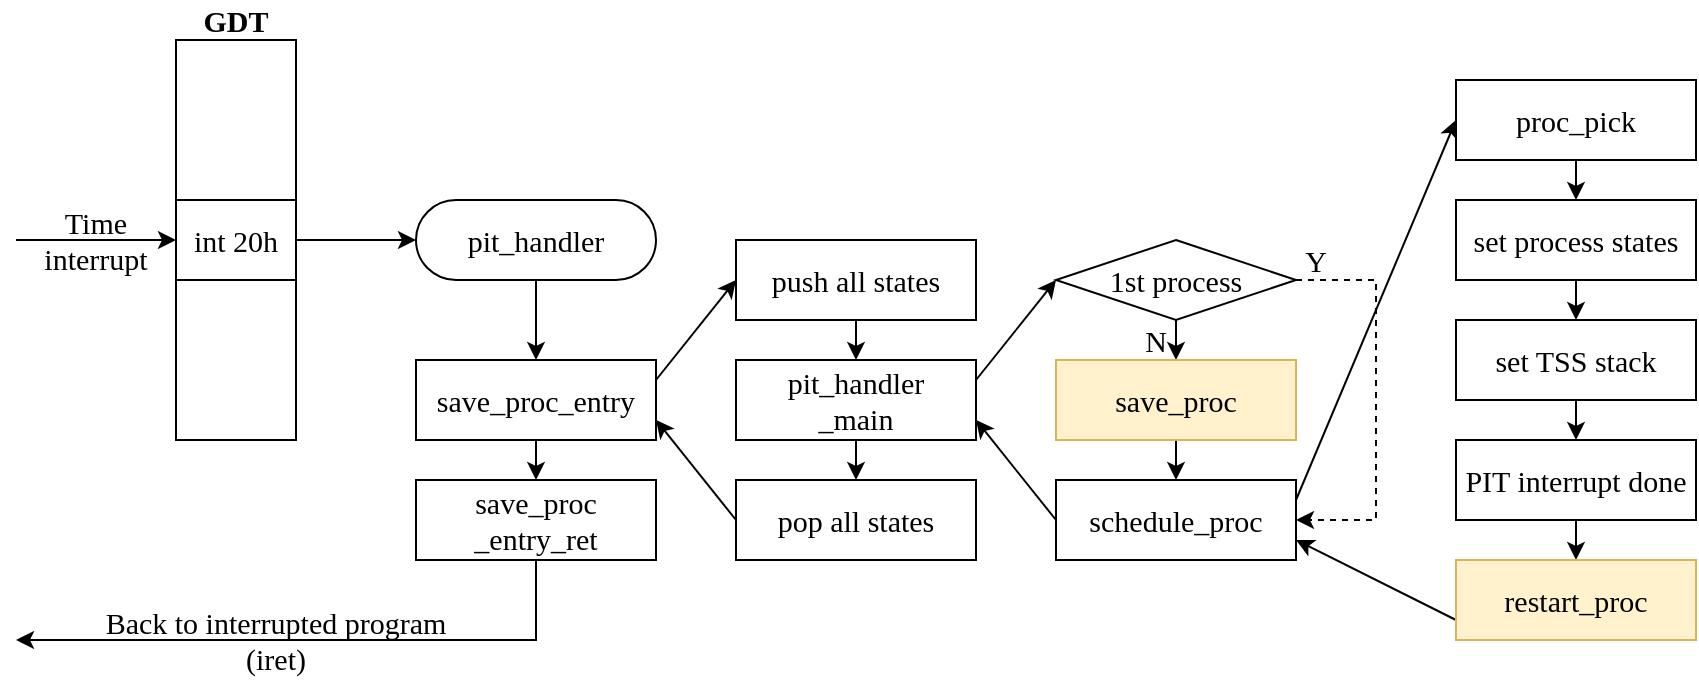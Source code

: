<mxfile version="10.6.7" type="device"><diagram id="gxmDiwP2fdaBCCcW-kg7" name="management"><mxGraphModel dx="1067" dy="696" grid="1" gridSize="10" guides="1" tooltips="1" connect="1" arrows="1" fold="1" page="1" pageScale="1" pageWidth="827" pageHeight="1169" math="0" shadow="0"><root><mxCell id="0"/><mxCell id="1" parent="0"/><mxCell id="m3k4GuOxBdmSoiWD5nDp-19" style="edgeStyle=orthogonalEdgeStyle;rounded=0;orthogonalLoop=1;jettySize=auto;html=1;exitX=0.5;exitY=1;exitDx=0;exitDy=0;fontSize=15;fontFamily=Georgia;" parent="1" source="m3k4GuOxBdmSoiWD5nDp-2" target="m3k4GuOxBdmSoiWD5nDp-12" edge="1"><mxGeometry relative="1" as="geometry"/></mxCell><mxCell id="m3k4GuOxBdmSoiWD5nDp-2" value="pit_handler" style="rounded=1;whiteSpace=wrap;html=1;arcSize=50;fontSize=15;fontFamily=Georgia;" parent="1" vertex="1"><mxGeometry x="360" y="160" width="120" height="40" as="geometry"/></mxCell><mxCell id="m3k4GuOxBdmSoiWD5nDp-10" style="edgeStyle=orthogonalEdgeStyle;rounded=0;orthogonalLoop=1;jettySize=auto;html=1;exitX=1;exitY=0.5;exitDx=0;exitDy=0;entryX=0;entryY=0.5;entryDx=0;entryDy=0;fontSize=15;fontFamily=Georgia;" parent="1" source="m3k4GuOxBdmSoiWD5nDp-3" target="m3k4GuOxBdmSoiWD5nDp-2" edge="1"><mxGeometry relative="1" as="geometry"/></mxCell><mxCell id="m3k4GuOxBdmSoiWD5nDp-3" value="int 20h" style="rounded=0;whiteSpace=wrap;html=1;fontSize=15;fontFamily=Georgia;" parent="1" vertex="1"><mxGeometry x="240" y="160" width="60" height="40" as="geometry"/></mxCell><mxCell id="m3k4GuOxBdmSoiWD5nDp-4" value="" style="rounded=0;whiteSpace=wrap;html=1;fontSize=15;fontFamily=Georgia;" parent="1" vertex="1"><mxGeometry x="240" y="200" width="60" height="80" as="geometry"/></mxCell><mxCell id="m3k4GuOxBdmSoiWD5nDp-5" value="" style="rounded=0;whiteSpace=wrap;html=1;fontSize=15;fontFamily=Georgia;" parent="1" vertex="1"><mxGeometry x="240" y="80" width="60" height="80" as="geometry"/></mxCell><mxCell id="m3k4GuOxBdmSoiWD5nDp-6" value="Time&lt;br style=&quot;font-size: 15px;&quot;&gt;interrupt" style="text;html=1;strokeColor=none;fillColor=none;align=center;verticalAlign=middle;whiteSpace=wrap;rounded=0;fontSize=15;fontFamily=Georgia;" parent="1" vertex="1"><mxGeometry x="160" y="170" width="80" height="20" as="geometry"/></mxCell><mxCell id="m3k4GuOxBdmSoiWD5nDp-7" value="" style="endArrow=classic;html=1;entryX=0;entryY=0.5;entryDx=0;entryDy=0;fontSize=15;fontFamily=Georgia;" parent="1" target="m3k4GuOxBdmSoiWD5nDp-3" edge="1"><mxGeometry width="50" height="50" relative="1" as="geometry"><mxPoint x="160" y="180" as="sourcePoint"/><mxPoint x="200" y="220" as="targetPoint"/></mxGeometry></mxCell><mxCell id="m3k4GuOxBdmSoiWD5nDp-9" value="GDT" style="text;html=1;strokeColor=none;fillColor=none;align=center;verticalAlign=middle;whiteSpace=wrap;rounded=0;fontStyle=1;fontSize=15;fontFamily=Georgia;" parent="1" vertex="1"><mxGeometry x="240" y="60" width="60" height="20" as="geometry"/></mxCell><mxCell id="m3k4GuOxBdmSoiWD5nDp-20" style="rounded=0;orthogonalLoop=1;jettySize=auto;html=1;exitX=1;exitY=0.25;exitDx=0;exitDy=0;entryX=0;entryY=0.5;entryDx=0;entryDy=0;fontSize=15;fontFamily=Georgia;" parent="1" source="m3k4GuOxBdmSoiWD5nDp-12" target="m3k4GuOxBdmSoiWD5nDp-16" edge="1"><mxGeometry relative="1" as="geometry"/></mxCell><mxCell id="m3k4GuOxBdmSoiWD5nDp-24" style="edgeStyle=none;rounded=0;orthogonalLoop=1;jettySize=auto;html=1;exitX=0.5;exitY=1;exitDx=0;exitDy=0;fontSize=15;fontFamily=Georgia;" parent="1" source="m3k4GuOxBdmSoiWD5nDp-12" target="m3k4GuOxBdmSoiWD5nDp-13" edge="1"><mxGeometry relative="1" as="geometry"/></mxCell><mxCell id="m3k4GuOxBdmSoiWD5nDp-12" value="save_proc_entry" style="rounded=0;whiteSpace=wrap;html=1;fontSize=15;fontFamily=Georgia;" parent="1" vertex="1"><mxGeometry x="360" y="240" width="120" height="40" as="geometry"/></mxCell><mxCell id="m3k4GuOxBdmSoiWD5nDp-14" style="edgeStyle=orthogonalEdgeStyle;rounded=0;orthogonalLoop=1;jettySize=auto;html=1;exitX=0.5;exitY=1;exitDx=0;exitDy=0;fontSize=15;fontFamily=Georgia;" parent="1" source="m3k4GuOxBdmSoiWD5nDp-13" edge="1"><mxGeometry relative="1" as="geometry"><mxPoint x="160" y="380" as="targetPoint"/><Array as="points"><mxPoint x="420" y="380"/><mxPoint x="160" y="380"/></Array></mxGeometry></mxCell><mxCell id="m3k4GuOxBdmSoiWD5nDp-13" value="save_proc&lt;br&gt;_entry_ret" style="rounded=0;whiteSpace=wrap;html=1;fontSize=15;fontFamily=Georgia;" parent="1" vertex="1"><mxGeometry x="360" y="300" width="120" height="40" as="geometry"/></mxCell><mxCell id="m3k4GuOxBdmSoiWD5nDp-15" value="Back to interrupted program (iret)" style="text;html=1;strokeColor=none;fillColor=none;align=center;verticalAlign=middle;whiteSpace=wrap;rounded=0;fontSize=15;fontFamily=Georgia;" parent="1" vertex="1"><mxGeometry x="190" y="360" width="200" height="40" as="geometry"/></mxCell><mxCell id="m3k4GuOxBdmSoiWD5nDp-21" style="edgeStyle=none;rounded=0;orthogonalLoop=1;jettySize=auto;html=1;exitX=0.5;exitY=1;exitDx=0;exitDy=0;entryX=0.5;entryY=0;entryDx=0;entryDy=0;fontSize=15;fontFamily=Georgia;" parent="1" source="m3k4GuOxBdmSoiWD5nDp-16" target="m3k4GuOxBdmSoiWD5nDp-17" edge="1"><mxGeometry relative="1" as="geometry"/></mxCell><mxCell id="m3k4GuOxBdmSoiWD5nDp-16" value="push all states" style="rounded=0;whiteSpace=wrap;html=1;fontSize=15;fontFamily=Georgia;" parent="1" vertex="1"><mxGeometry x="520" y="180" width="120" height="40" as="geometry"/></mxCell><mxCell id="m3k4GuOxBdmSoiWD5nDp-25" style="edgeStyle=none;rounded=0;orthogonalLoop=1;jettySize=auto;html=1;exitX=0.5;exitY=1;exitDx=0;exitDy=0;entryX=0.5;entryY=0;entryDx=0;entryDy=0;fontSize=15;fontFamily=Georgia;" parent="1" source="m3k4GuOxBdmSoiWD5nDp-17" target="m3k4GuOxBdmSoiWD5nDp-18" edge="1"><mxGeometry relative="1" as="geometry"/></mxCell><mxCell id="m3k4GuOxBdmSoiWD5nDp-34" style="rounded=0;orthogonalLoop=1;jettySize=auto;html=1;exitX=1;exitY=0.25;exitDx=0;exitDy=0;entryX=0;entryY=0.5;entryDx=0;entryDy=0;fontSize=15;fontFamily=Georgia;" parent="1" source="m3k4GuOxBdmSoiWD5nDp-17" target="m3k4GuOxBdmSoiWD5nDp-26" edge="1"><mxGeometry relative="1" as="geometry"/></mxCell><mxCell id="m3k4GuOxBdmSoiWD5nDp-17" value="pit_handler&lt;br&gt;_main" style="rounded=0;whiteSpace=wrap;html=1;fontSize=15;fontFamily=Georgia;" parent="1" vertex="1"><mxGeometry x="520" y="240" width="120" height="40" as="geometry"/></mxCell><mxCell id="m3k4GuOxBdmSoiWD5nDp-23" style="edgeStyle=none;rounded=0;orthogonalLoop=1;jettySize=auto;html=1;exitX=0;exitY=0.5;exitDx=0;exitDy=0;entryX=1;entryY=0.75;entryDx=0;entryDy=0;fontSize=15;fontFamily=Georgia;" parent="1" source="m3k4GuOxBdmSoiWD5nDp-18" target="m3k4GuOxBdmSoiWD5nDp-12" edge="1"><mxGeometry relative="1" as="geometry"/></mxCell><mxCell id="m3k4GuOxBdmSoiWD5nDp-18" value="pop all states" style="rounded=0;whiteSpace=wrap;html=1;fontSize=15;fontFamily=Georgia;" parent="1" vertex="1"><mxGeometry x="520" y="300" width="120" height="40" as="geometry"/></mxCell><mxCell id="m3k4GuOxBdmSoiWD5nDp-29" style="edgeStyle=none;rounded=0;orthogonalLoop=1;jettySize=auto;html=1;exitX=0.5;exitY=1;exitDx=0;exitDy=0;entryX=0.5;entryY=0;entryDx=0;entryDy=0;fontSize=15;fontFamily=Georgia;" parent="1" source="m3k4GuOxBdmSoiWD5nDp-26" target="m3k4GuOxBdmSoiWD5nDp-27" edge="1"><mxGeometry relative="1" as="geometry"/></mxCell><mxCell id="m3k4GuOxBdmSoiWD5nDp-31" style="edgeStyle=orthogonalEdgeStyle;rounded=0;orthogonalLoop=1;jettySize=auto;html=1;exitX=1;exitY=0.5;exitDx=0;exitDy=0;entryX=1;entryY=0.5;entryDx=0;entryDy=0;dashed=1;fontSize=15;fontFamily=Georgia;" parent="1" source="m3k4GuOxBdmSoiWD5nDp-26" target="m3k4GuOxBdmSoiWD5nDp-28" edge="1"><mxGeometry relative="1" as="geometry"><Array as="points"><mxPoint x="840" y="200"/><mxPoint x="840" y="320"/></Array></mxGeometry></mxCell><mxCell id="m3k4GuOxBdmSoiWD5nDp-26" value="1st process" style="rhombus;whiteSpace=wrap;html=1;fontSize=15;fontFamily=Georgia;" parent="1" vertex="1"><mxGeometry x="680" y="180" width="120" height="40" as="geometry"/></mxCell><mxCell id="m3k4GuOxBdmSoiWD5nDp-30" style="edgeStyle=none;rounded=0;orthogonalLoop=1;jettySize=auto;html=1;exitX=0.5;exitY=1;exitDx=0;exitDy=0;entryX=0.5;entryY=0;entryDx=0;entryDy=0;fontSize=15;fontFamily=Georgia;" parent="1" source="m3k4GuOxBdmSoiWD5nDp-27" target="m3k4GuOxBdmSoiWD5nDp-28" edge="1"><mxGeometry relative="1" as="geometry"/></mxCell><mxCell id="m3k4GuOxBdmSoiWD5nDp-27" value="save_proc" style="rounded=0;whiteSpace=wrap;html=1;fillColor=#fff2cc;strokeColor=#d6b656;fontSize=15;fontFamily=Georgia;" parent="1" vertex="1"><mxGeometry x="680" y="240" width="120" height="40" as="geometry"/></mxCell><mxCell id="m3k4GuOxBdmSoiWD5nDp-35" style="rounded=0;orthogonalLoop=1;jettySize=auto;html=1;exitX=0;exitY=0.5;exitDx=0;exitDy=0;entryX=1;entryY=0.75;entryDx=0;entryDy=0;fontSize=15;fontFamily=Georgia;" parent="1" source="m3k4GuOxBdmSoiWD5nDp-28" target="m3k4GuOxBdmSoiWD5nDp-17" edge="1"><mxGeometry relative="1" as="geometry"/></mxCell><mxCell id="m3k4GuOxBdmSoiWD5nDp-41" style="edgeStyle=none;rounded=0;orthogonalLoop=1;jettySize=auto;html=1;exitX=1;exitY=0.25;exitDx=0;exitDy=0;entryX=0;entryY=0.5;entryDx=0;entryDy=0;fontSize=15;fontFamily=Georgia;" parent="1" source="m3k4GuOxBdmSoiWD5nDp-28" target="m3k4GuOxBdmSoiWD5nDp-36" edge="1"><mxGeometry relative="1" as="geometry"/></mxCell><mxCell id="m3k4GuOxBdmSoiWD5nDp-28" value="schedule_proc" style="rounded=0;whiteSpace=wrap;html=1;fontSize=15;fontFamily=Georgia;" parent="1" vertex="1"><mxGeometry x="680" y="300" width="120" height="40" as="geometry"/></mxCell><mxCell id="m3k4GuOxBdmSoiWD5nDp-32" value="N" style="text;html=1;strokeColor=none;fillColor=none;align=center;verticalAlign=middle;whiteSpace=wrap;rounded=0;fontSize=15;fontFamily=Georgia;" parent="1" vertex="1"><mxGeometry x="720" y="220" width="20" height="20" as="geometry"/></mxCell><mxCell id="m3k4GuOxBdmSoiWD5nDp-33" value="Y" style="text;html=1;strokeColor=none;fillColor=none;align=center;verticalAlign=middle;whiteSpace=wrap;rounded=0;fontSize=15;fontFamily=Georgia;" parent="1" vertex="1"><mxGeometry x="800" y="180" width="20" height="20" as="geometry"/></mxCell><mxCell id="m3k4GuOxBdmSoiWD5nDp-47" style="edgeStyle=none;rounded=0;orthogonalLoop=1;jettySize=auto;html=1;exitX=0.5;exitY=1;exitDx=0;exitDy=0;entryX=0.5;entryY=0;entryDx=0;entryDy=0;fontSize=15;fontFamily=Georgia;" parent="1" source="m3k4GuOxBdmSoiWD5nDp-36" target="m3k4GuOxBdmSoiWD5nDp-37" edge="1"><mxGeometry relative="1" as="geometry"/></mxCell><mxCell id="m3k4GuOxBdmSoiWD5nDp-36" value="proc_pick" style="rounded=0;whiteSpace=wrap;html=1;fontSize=15;fontFamily=Georgia;" parent="1" vertex="1"><mxGeometry x="880" y="100" width="120" height="40" as="geometry"/></mxCell><mxCell id="m3k4GuOxBdmSoiWD5nDp-48" style="edgeStyle=none;rounded=0;orthogonalLoop=1;jettySize=auto;html=1;exitX=0.5;exitY=1;exitDx=0;exitDy=0;entryX=0.5;entryY=0;entryDx=0;entryDy=0;fontSize=15;fontFamily=Georgia;" parent="1" source="m3k4GuOxBdmSoiWD5nDp-37" target="m3k4GuOxBdmSoiWD5nDp-38" edge="1"><mxGeometry relative="1" as="geometry"/></mxCell><mxCell id="m3k4GuOxBdmSoiWD5nDp-37" value="set process states" style="rounded=0;whiteSpace=wrap;html=1;fontSize=15;fontFamily=Georgia;" parent="1" vertex="1"><mxGeometry x="880" y="160" width="120" height="40" as="geometry"/></mxCell><mxCell id="m3k4GuOxBdmSoiWD5nDp-49" style="edgeStyle=none;rounded=0;orthogonalLoop=1;jettySize=auto;html=1;exitX=0.5;exitY=1;exitDx=0;exitDy=0;entryX=0.5;entryY=0;entryDx=0;entryDy=0;fontSize=15;fontFamily=Georgia;" parent="1" source="m3k4GuOxBdmSoiWD5nDp-38" target="m3k4GuOxBdmSoiWD5nDp-39" edge="1"><mxGeometry relative="1" as="geometry"/></mxCell><mxCell id="m3k4GuOxBdmSoiWD5nDp-38" value="set TSS stack" style="rounded=0;whiteSpace=wrap;html=1;fontSize=15;fontFamily=Georgia;" parent="1" vertex="1"><mxGeometry x="880" y="220" width="120" height="40" as="geometry"/></mxCell><mxCell id="m3k4GuOxBdmSoiWD5nDp-50" style="edgeStyle=none;rounded=0;orthogonalLoop=1;jettySize=auto;html=1;exitX=0.5;exitY=1;exitDx=0;exitDy=0;entryX=0.5;entryY=0;entryDx=0;entryDy=0;fontSize=15;fontFamily=Georgia;" parent="1" source="m3k4GuOxBdmSoiWD5nDp-39" target="m3k4GuOxBdmSoiWD5nDp-40" edge="1"><mxGeometry relative="1" as="geometry"/></mxCell><mxCell id="m3k4GuOxBdmSoiWD5nDp-39" value="PIT interrupt done" style="rounded=0;whiteSpace=wrap;html=1;fontSize=15;fontFamily=Georgia;" parent="1" vertex="1"><mxGeometry x="880" y="280" width="120" height="40" as="geometry"/></mxCell><mxCell id="m3k4GuOxBdmSoiWD5nDp-42" style="edgeStyle=none;rounded=0;orthogonalLoop=1;jettySize=auto;html=1;exitX=0;exitY=0.75;exitDx=0;exitDy=0;entryX=1;entryY=0.75;entryDx=0;entryDy=0;fontSize=15;fontFamily=Georgia;" parent="1" source="m3k4GuOxBdmSoiWD5nDp-40" target="m3k4GuOxBdmSoiWD5nDp-28" edge="1"><mxGeometry relative="1" as="geometry"/></mxCell><mxCell id="m3k4GuOxBdmSoiWD5nDp-40" value="restart_proc" style="rounded=0;whiteSpace=wrap;html=1;fillColor=#fff2cc;strokeColor=#d6b656;fontSize=15;fontFamily=Georgia;" parent="1" vertex="1"><mxGeometry x="880" y="340" width="120" height="40" as="geometry"/></mxCell></root></mxGraphModel></diagram><diagram id="z5z8dqnIIlTkQQ4CAisN" name="run"><mxGraphModel dx="1524" dy="994" grid="1" gridSize="10" guides="1" tooltips="1" connect="1" arrows="1" fold="1" page="1" pageScale="1" pageWidth="827" pageHeight="1169" math="0" shadow="0"><root><mxCell id="ZWnBpNmOtQ5gOHz_Da1--0"/><mxCell id="ZWnBpNmOtQ5gOHz_Da1--1" parent="ZWnBpNmOtQ5gOHz_Da1--0"/><mxCell id="Z86kP-F1QfS-MclVAbcX-4" value="" style="rounded=0;whiteSpace=wrap;html=1;fillColor=#f5f5f5;strokeColor=none;fontColor=#333333;" vertex="1" parent="ZWnBpNmOtQ5gOHz_Da1--1"><mxGeometry x="190" y="130" width="140" height="100" as="geometry"/></mxCell><mxCell id="Z86kP-F1QfS-MclVAbcX-10" style="edgeStyle=orthogonalEdgeStyle;rounded=0;orthogonalLoop=1;jettySize=auto;html=1;exitX=1;exitY=0.5;exitDx=0;exitDy=0;curved=1;" edge="1" parent="ZWnBpNmOtQ5gOHz_Da1--1" source="w8RRAf2QSeVqgXwH5xf0-1"><mxGeometry relative="1" as="geometry"><mxPoint x="380" y="270" as="targetPoint"/><Array as="points"><mxPoint x="380" y="150"/></Array></mxGeometry></mxCell><mxCell id="w8RRAf2QSeVqgXwH5xf0-1" value="process 1" style="rounded=0;whiteSpace=wrap;html=1;fontSize=15;fontFamily=Georgia;fillColor=#fff2cc;strokeColor=#d6b656;" parent="ZWnBpNmOtQ5gOHz_Da1--1" vertex="1"><mxGeometry x="200" y="140" width="120" height="20" as="geometry"/></mxCell><mxCell id="w8RRAf2QSeVqgXwH5xf0-2" value="process 2" style="rounded=0;whiteSpace=wrap;html=1;fontSize=15;fontFamily=Georgia;" parent="ZWnBpNmOtQ5gOHz_Da1--1" vertex="1"><mxGeometry x="200" y="160" width="120" height="20" as="geometry"/></mxCell><mxCell id="w8RRAf2QSeVqgXwH5xf0-3" value="process 3" style="rounded=0;whiteSpace=wrap;html=1;fontSize=15;fontFamily=Georgia;" parent="ZWnBpNmOtQ5gOHz_Da1--1" vertex="1"><mxGeometry x="200" y="180" width="120" height="20" as="geometry"/></mxCell><mxCell id="w8RRAf2QSeVqgXwH5xf0-4" value="process 4" style="rounded=0;whiteSpace=wrap;html=1;fontSize=15;fontFamily=Georgia;" parent="ZWnBpNmOtQ5gOHz_Da1--1" vertex="1"><mxGeometry x="200" y="200" width="120" height="20" as="geometry"/></mxCell><mxCell id="w8RRAf2QSeVqgXwH5xf0-5" value="Kernel mode&lt;br&gt;(ring 0)" style="text;html=1;strokeColor=none;fillColor=none;align=center;verticalAlign=middle;whiteSpace=wrap;rounded=0;fontFamily=Georgia;fontSize=15;fontStyle=1" parent="ZWnBpNmOtQ5gOHz_Da1--1" vertex="1"><mxGeometry x="200" y="40" width="120" height="40" as="geometry"/></mxCell><mxCell id="Z86kP-F1QfS-MclVAbcX-0" value="create_user_proc" style="text;html=1;strokeColor=none;fillColor=none;align=center;verticalAlign=middle;whiteSpace=wrap;rounded=0;fontFamily=Georgia;fontSize=15;" vertex="1" parent="ZWnBpNmOtQ5gOHz_Da1--1"><mxGeometry x="50" y="160" width="120" height="20" as="geometry"/></mxCell><mxCell id="Z86kP-F1QfS-MclVAbcX-1" value="Time interrupt" style="text;html=1;strokeColor=none;fillColor=none;align=center;verticalAlign=middle;whiteSpace=wrap;rounded=0;fontFamily=Georgia;fontSize=15;" vertex="1" parent="ZWnBpNmOtQ5gOHz_Da1--1"><mxGeometry x="100" y="250" width="120" height="20" as="geometry"/></mxCell><mxCell id="Z86kP-F1QfS-MclVAbcX-2" value="User mode&lt;br&gt;(ring 3)" style="text;html=1;strokeColor=none;fillColor=none;align=center;verticalAlign=middle;whiteSpace=wrap;rounded=0;fontFamily=Georgia;fontSize=15;fontStyle=1" vertex="1" parent="ZWnBpNmOtQ5gOHz_Da1--1"><mxGeometry x="510" y="40" width="120" height="40" as="geometry"/></mxCell><mxCell id="Z86kP-F1QfS-MclVAbcX-3" value="" style="endArrow=none;dashed=1;html=1;" edge="1" parent="ZWnBpNmOtQ5gOHz_Da1--1"><mxGeometry width="50" height="50" relative="1" as="geometry"><mxPoint x="470" y="530" as="sourcePoint"/><mxPoint x="470" y="10" as="targetPoint"/></mxGeometry></mxCell><mxCell id="Z86kP-F1QfS-MclVAbcX-5" value="" style="endArrow=classic;html=1;entryX=0;entryY=0.5;entryDx=0;entryDy=0;" edge="1" parent="ZWnBpNmOtQ5gOHz_Da1--1" target="Z86kP-F1QfS-MclVAbcX-4"><mxGeometry width="50" height="50" relative="1" as="geometry"><mxPoint x="40" y="180" as="sourcePoint"/><mxPoint x="90" y="540" as="targetPoint"/></mxGeometry></mxCell><mxCell id="Z86kP-F1QfS-MclVAbcX-6" value="proc_list" style="text;html=1;strokeColor=none;fillColor=none;align=center;verticalAlign=middle;whiteSpace=wrap;rounded=0;fontFamily=Georgia;fontSize=15;" vertex="1" parent="ZWnBpNmOtQ5gOHz_Da1--1"><mxGeometry x="190" y="100" width="140" height="20" as="geometry"/></mxCell><mxCell id="Z86kP-F1QfS-MclVAbcX-9" value="" style="endArrow=classic;html=1;entryX=0;entryY=0.5;entryDx=0;entryDy=0;" edge="1" parent="ZWnBpNmOtQ5gOHz_Da1--1" target="Z86kP-F1QfS-MclVAbcX-12"><mxGeometry width="50" height="50" relative="1" as="geometry"><mxPoint x="40" y="269.5" as="sourcePoint"/><mxPoint x="480" y="270" as="targetPoint"/></mxGeometry></mxCell><mxCell id="Z86kP-F1QfS-MclVAbcX-11" value="schedule_proc" style="text;html=1;strokeColor=none;fillColor=none;align=center;verticalAlign=middle;whiteSpace=wrap;rounded=0;fontFamily=Georgia;fontSize=15;" vertex="1" parent="ZWnBpNmOtQ5gOHz_Da1--1"><mxGeometry x="322.5" y="200" width="120" height="20" as="geometry"/></mxCell><mxCell id="Z86kP-F1QfS-MclVAbcX-17" style="edgeStyle=orthogonalEdgeStyle;curved=1;rounded=0;orthogonalLoop=1;jettySize=auto;html=1;exitX=0.5;exitY=1;exitDx=0;exitDy=0;entryX=0.5;entryY=0;entryDx=0;entryDy=0;dashed=1;" edge="1" parent="ZWnBpNmOtQ5gOHz_Da1--1" source="Z86kP-F1QfS-MclVAbcX-12" target="Z86kP-F1QfS-MclVAbcX-14"><mxGeometry relative="1" as="geometry"/></mxCell><mxCell id="Z86kP-F1QfS-MclVAbcX-12" value="process 1" style="rounded=0;whiteSpace=wrap;html=1;fontSize=15;fontFamily=Georgia;fillColor=#ffe6cc;strokeColor=#d79b00;" vertex="1" parent="ZWnBpNmOtQ5gOHz_Da1--1"><mxGeometry x="510" y="260" width="120" height="20" as="geometry"/></mxCell><mxCell id="Z86kP-F1QfS-MclVAbcX-13" value="" style="endArrow=classic;html=1;entryX=1;entryY=0.5;entryDx=0;entryDy=0;" edge="1" parent="ZWnBpNmOtQ5gOHz_Da1--1" target="Z86kP-F1QfS-MclVAbcX-14"><mxGeometry width="50" height="50" relative="1" as="geometry"><mxPoint x="770" y="350" as="sourcePoint"/><mxPoint x="637" y="349.5" as="targetPoint"/></mxGeometry></mxCell><mxCell id="Z86kP-F1QfS-MclVAbcX-14" value="process 1" style="rounded=0;whiteSpace=wrap;html=1;fontSize=15;fontFamily=Georgia;fillColor=#ffe6cc;strokeColor=#d79b00;" vertex="1" parent="ZWnBpNmOtQ5gOHz_Da1--1"><mxGeometry x="510" y="340" width="120" height="20" as="geometry"/></mxCell><mxCell id="Z86kP-F1QfS-MclVAbcX-15" value="Time interrupt" style="text;html=1;strokeColor=none;fillColor=none;align=center;verticalAlign=middle;whiteSpace=wrap;rounded=0;fontFamily=Georgia;fontSize=15;" vertex="1" parent="ZWnBpNmOtQ5gOHz_Da1--1"><mxGeometry x="640" y="330" width="120" height="20" as="geometry"/></mxCell><mxCell id="Z86kP-F1QfS-MclVAbcX-19" value="tick&amp;lt;0" style="text;html=1;strokeColor=none;fillColor=none;align=center;verticalAlign=middle;whiteSpace=wrap;rounded=0;fontFamily=Georgia;fontSize=15;" vertex="1" parent="ZWnBpNmOtQ5gOHz_Da1--1"><mxGeometry x="570" y="300" width="60" height="20" as="geometry"/></mxCell><mxCell id="Z86kP-F1QfS-MclVAbcX-20" value="curr_proc" style="text;html=1;strokeColor=none;fillColor=none;align=center;verticalAlign=middle;whiteSpace=wrap;rounded=0;fontFamily=Georgia;fontSize=15;" vertex="1" parent="ZWnBpNmOtQ5gOHz_Da1--1"><mxGeometry x="510" y="230" width="120" height="20" as="geometry"/></mxCell><mxCell id="Z86kP-F1QfS-MclVAbcX-21" value="activate" style="text;html=1;strokeColor=none;fillColor=none;align=center;verticalAlign=middle;whiteSpace=wrap;rounded=0;fontFamily=Georgia;fontSize=15;" vertex="1" parent="ZWnBpNmOtQ5gOHz_Da1--1"><mxGeometry x="400" y="250" width="60" height="20" as="geometry"/></mxCell><mxCell id="Z86kP-F1QfS-MclVAbcX-22" value="" style="rounded=0;whiteSpace=wrap;html=1;fillColor=#f5f5f5;strokeColor=none;fontColor=#333333;" vertex="1" parent="ZWnBpNmOtQ5gOHz_Da1--1"><mxGeometry x="190" y="330" width="140" height="100" as="geometry"/></mxCell><mxCell id="Z86kP-F1QfS-MclVAbcX-23" value="process 1" style="rounded=0;whiteSpace=wrap;html=1;fontSize=15;fontFamily=Georgia;" vertex="1" parent="ZWnBpNmOtQ5gOHz_Da1--1"><mxGeometry x="200" y="340" width="120" height="20" as="geometry"/></mxCell><mxCell id="Z86kP-F1QfS-MclVAbcX-25" value="process 3" style="rounded=0;whiteSpace=wrap;html=1;fontSize=15;fontFamily=Georgia;" vertex="1" parent="ZWnBpNmOtQ5gOHz_Da1--1"><mxGeometry x="200" y="380" width="120" height="20" as="geometry"/></mxCell><mxCell id="Z86kP-F1QfS-MclVAbcX-26" value="process 4" style="rounded=0;whiteSpace=wrap;html=1;fontSize=15;fontFamily=Georgia;" vertex="1" parent="ZWnBpNmOtQ5gOHz_Da1--1"><mxGeometry x="200" y="400" width="120" height="20" as="geometry"/></mxCell><mxCell id="Z86kP-F1QfS-MclVAbcX-27" value="proc_list" style="text;html=1;strokeColor=none;fillColor=none;align=center;verticalAlign=middle;whiteSpace=wrap;rounded=0;fontFamily=Georgia;fontSize=15;" vertex="1" parent="ZWnBpNmOtQ5gOHz_Da1--1"><mxGeometry x="190" y="300" width="140" height="20" as="geometry"/></mxCell><mxCell id="Z86kP-F1QfS-MclVAbcX-28" style="edgeStyle=orthogonalEdgeStyle;curved=1;rounded=0;orthogonalLoop=1;jettySize=auto;html=1;exitX=0;exitY=0.5;exitDx=0;exitDy=0;entryX=1;entryY=0.5;entryDx=0;entryDy=0;" edge="1" parent="ZWnBpNmOtQ5gOHz_Da1--1" source="Z86kP-F1QfS-MclVAbcX-14" target="Z86kP-F1QfS-MclVAbcX-23"><mxGeometry relative="1" as="geometry"/></mxCell><mxCell id="Z86kP-F1QfS-MclVAbcX-29" value="deactivate" style="text;html=1;strokeColor=none;fillColor=none;align=center;verticalAlign=middle;whiteSpace=wrap;rounded=0;fontFamily=Georgia;fontSize=15;" vertex="1" parent="ZWnBpNmOtQ5gOHz_Da1--1"><mxGeometry x="382.5" y="330" width="60" height="20" as="geometry"/></mxCell><mxCell id="Z86kP-F1QfS-MclVAbcX-30" value="save_proc" style="text;html=1;strokeColor=none;fillColor=none;align=center;verticalAlign=middle;whiteSpace=wrap;rounded=0;fontFamily=Georgia;fontSize=15;fontColor=#FF0000;" vertex="1" parent="ZWnBpNmOtQ5gOHz_Da1--1"><mxGeometry x="367.5" y="350" width="80" height="20" as="geometry"/></mxCell><mxCell id="Z86kP-F1QfS-MclVAbcX-32" style="rounded=0;orthogonalLoop=1;jettySize=auto;html=1;exitX=1;exitY=0.5;exitDx=0;exitDy=0;entryX=0;entryY=0.5;entryDx=0;entryDy=0;edgeStyle=orthogonalEdgeStyle;" edge="1" parent="ZWnBpNmOtQ5gOHz_Da1--1" source="Z86kP-F1QfS-MclVAbcX-24" target="Z86kP-F1QfS-MclVAbcX-31"><mxGeometry relative="1" as="geometry"><Array as="points"><mxPoint x="340" y="370"/><mxPoint x="340" y="420"/></Array></mxGeometry></mxCell><mxCell id="Z86kP-F1QfS-MclVAbcX-24" value="process 2" style="rounded=0;whiteSpace=wrap;html=1;fontSize=15;fontFamily=Georgia;fillColor=#fff2cc;strokeColor=#d6b656;" vertex="1" parent="ZWnBpNmOtQ5gOHz_Da1--1"><mxGeometry x="200" y="360" width="120" height="20" as="geometry"/></mxCell><mxCell id="Z86kP-F1QfS-MclVAbcX-31" value="process 2" style="rounded=0;whiteSpace=wrap;html=1;fontSize=15;fontFamily=Georgia;fillColor=#ffe6cc;strokeColor=#d79b00;" vertex="1" parent="ZWnBpNmOtQ5gOHz_Da1--1"><mxGeometry x="510" y="410" width="120" height="20" as="geometry"/></mxCell><mxCell id="Z86kP-F1QfS-MclVAbcX-33" value="restart_proc" style="text;html=1;strokeColor=none;fillColor=none;align=center;verticalAlign=middle;whiteSpace=wrap;rounded=0;fontFamily=Georgia;fontSize=15;fontColor=#FF0000;" vertex="1" parent="ZWnBpNmOtQ5gOHz_Da1--1"><mxGeometry x="360" y="400" width="100" height="20" as="geometry"/></mxCell><mxCell id="Z86kP-F1QfS-MclVAbcX-34" value="process 2" style="rounded=0;whiteSpace=wrap;html=1;fontSize=15;fontFamily=Georgia;fillColor=#ffe6cc;strokeColor=#d79b00;" vertex="1" parent="ZWnBpNmOtQ5gOHz_Da1--1"><mxGeometry x="510" y="490" width="120" height="20" as="geometry"/></mxCell><mxCell id="Z86kP-F1QfS-MclVAbcX-42" style="rounded=0;orthogonalLoop=1;jettySize=auto;html=1;dashed=1;" edge="1" parent="ZWnBpNmOtQ5gOHz_Da1--1"><mxGeometry relative="1" as="geometry"><mxPoint x="570" y="430" as="sourcePoint"/><mxPoint x="570" y="490" as="targetPoint"/></mxGeometry></mxCell></root></mxGraphModel></diagram></mxfile>